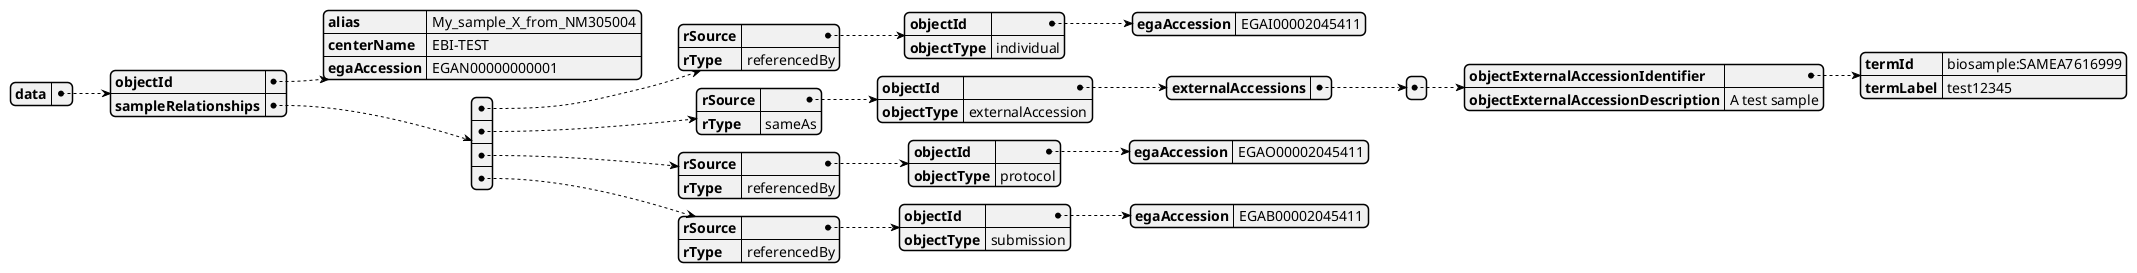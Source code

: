 @startjson

{
    "data": {
        "objectId": {
            "alias": "My_sample_X_from_NM305004",
            "centerName": "EBI-TEST",
            "egaAccession": "EGAN00000000001"
        },
        "sampleRelationships": [
            {
                "rSource": {
                    "objectId": {
                        "egaAccession": "EGAI00002045411"
                    },
                    "objectType": "individual"
                },
                "rType": "referencedBy"
            },
            {
                "rSource": {
                    "objectId": {
                        "externalAccessions": [
                            {
                                "objectExternalAccessionIdentifier": {
                                    "termId": "biosample:SAMEA7616999",
                                    "termLabel": "test12345"
                                },
                                "objectExternalAccessionDescription": "A test sample"
                            }
                        ]
                    },
                    "objectType": "externalAccession"
                },
                "rType": "sameAs"
            },
            {
                "rSource": {
                    "objectId": {
                        "egaAccession": "EGAO00002045411"
                    },
                    "objectType": "protocol"
                },
                "rType": "referencedBy"
            },
            {
                "rSource": {
                    "objectId": {
                        "egaAccession": "EGAB00002045411"
                    },
                    "objectType": "submission"
                },
                "rType": "referencedBy"
            }
        ]
    }
}
@endjson
